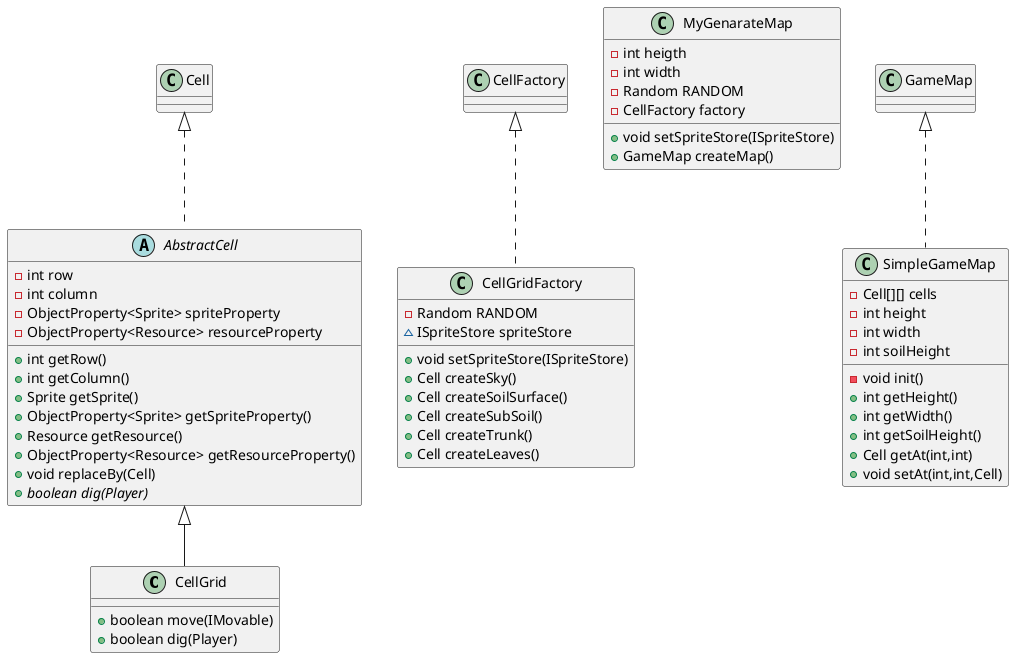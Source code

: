 @startuml
class CellGrid {
+ boolean move(IMovable)
+ boolean dig(Player)
}
abstract AbstractCell {
- int row
- int column
- ObjectProperty<Sprite> spriteProperty
- ObjectProperty<Resource> resourceProperty
+ int getRow()
+ int getColumn()
+ Sprite getSprite()
+ ObjectProperty<Sprite> getSpriteProperty()
+ Resource getResource()
+ ObjectProperty<Resource> getResourceProperty()
+ void replaceBy(Cell)
+ {abstract}boolean dig(Player)
}
class CellGridFactory {
- Random RANDOM
~ ISpriteStore spriteStore
+ void setSpriteStore(ISpriteStore)
+ Cell createSky()
+ Cell createSoilSurface()
+ Cell createSubSoil()
+ Cell createTrunk()
+ Cell createLeaves()
}
class MyGenarateMap {
- int heigth
- int width
- Random RANDOM
- CellFactory factory
+ void setSpriteStore(ISpriteStore)
+ GameMap createMap()
}
class SimpleGameMap {
- Cell[][] cells
- int height
- int width
- int soilHeight
- void init()
+ int getHeight()
+ int getWidth()
+ int getSoilHeight()
+ Cell getAt(int,int)
+ void setAt(int,int,Cell)
}


AbstractCell <|-- CellGrid
Cell <|.. AbstractCell
CellFactory <|.. CellGridFactory
GameMap <|.. SimpleGameMap
@enduml